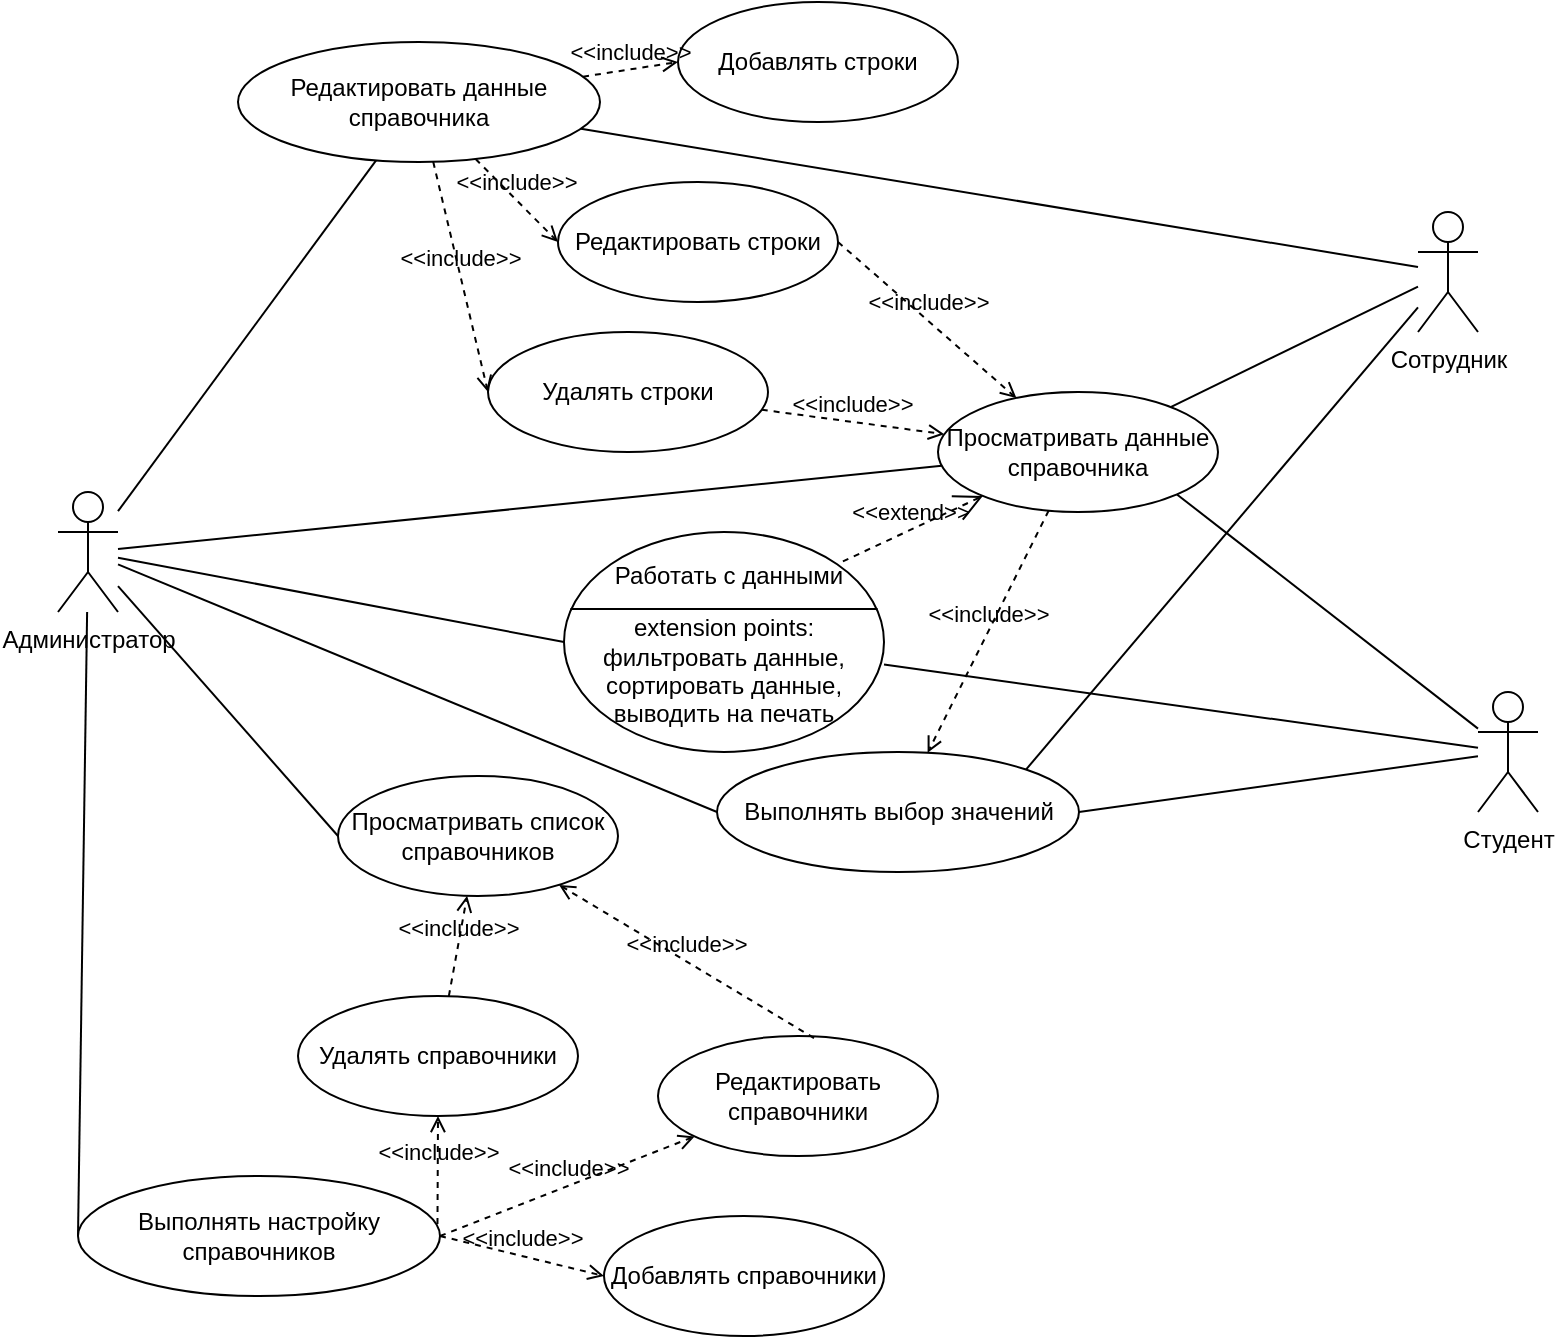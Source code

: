 <mxfile version="14.8.6" type="github">
  <diagram id="TTeWuGK_N1w3ZF10THAs" name="Use case">
    <mxGraphModel dx="1422" dy="762" grid="1" gridSize="10" guides="1" tooltips="1" connect="1" arrows="1" fold="1" page="1" pageScale="1" pageWidth="1169" pageHeight="827" math="0" shadow="0">
      <root>
        <mxCell id="0" />
        <mxCell id="1" parent="0" />
        <mxCell id="lbsJYyYk9HFuzPzp5g4X-4" style="edgeStyle=none;rounded=0;orthogonalLoop=1;jettySize=auto;html=1;endArrow=none;endFill=0;" parent="1" source="73fXxVTonlHXJbU47xhf-4" target="239sjALaaFQrel0IKYAk-21" edge="1">
          <mxGeometry relative="1" as="geometry" />
        </mxCell>
        <mxCell id="lbsJYyYk9HFuzPzp5g4X-7" style="edgeStyle=none;rounded=0;orthogonalLoop=1;jettySize=auto;html=1;endArrow=none;endFill=0;" parent="1" source="73fXxVTonlHXJbU47xhf-4" target="239sjALaaFQrel0IKYAk-14" edge="1">
          <mxGeometry relative="1" as="geometry">
            <mxPoint x="547" y="402" as="targetPoint" />
          </mxGeometry>
        </mxCell>
        <mxCell id="lbsJYyYk9HFuzPzp5g4X-10" style="edgeStyle=none;rounded=0;orthogonalLoop=1;jettySize=auto;html=1;entryX=0;entryY=0.5;entryDx=0;entryDy=0;endArrow=none;endFill=0;" parent="1" source="73fXxVTonlHXJbU47xhf-4" target="239sjALaaFQrel0IKYAk-28" edge="1">
          <mxGeometry relative="1" as="geometry" />
        </mxCell>
        <mxCell id="lbsJYyYk9HFuzPzp5g4X-13" style="edgeStyle=none;rounded=0;orthogonalLoop=1;jettySize=auto;html=1;entryX=0;entryY=0.5;entryDx=0;entryDy=0;endArrow=none;endFill=0;" parent="1" source="73fXxVTonlHXJbU47xhf-4" target="239sjALaaFQrel0IKYAk-22" edge="1">
          <mxGeometry relative="1" as="geometry" />
        </mxCell>
        <mxCell id="QkYgONmGkyxHSKUiv4nv-6" style="edgeStyle=none;rounded=0;orthogonalLoop=1;jettySize=auto;html=1;entryX=0;entryY=0.5;entryDx=0;entryDy=0;entryPerimeter=0;endArrow=none;endFill=0;" parent="1" source="73fXxVTonlHXJbU47xhf-4" target="F7JAFic4piHahB9865ey-1" edge="1">
          <mxGeometry relative="1" as="geometry" />
        </mxCell>
        <mxCell id="73fXxVTonlHXJbU47xhf-4" value="Администратор" style="shape=umlActor;verticalLabelPosition=bottom;verticalAlign=top;html=1;" parent="1" vertex="1">
          <mxGeometry x="230" y="298" width="30" height="60" as="geometry" />
        </mxCell>
        <mxCell id="QkYgONmGkyxHSKUiv4nv-23" style="edgeStyle=none;rounded=0;orthogonalLoop=1;jettySize=auto;html=1;endArrow=none;endFill=0;" parent="1" source="239sjALaaFQrel0IKYAk-14" target="QkYgONmGkyxHSKUiv4nv-13" edge="1">
          <mxGeometry relative="1" as="geometry" />
        </mxCell>
        <mxCell id="239sjALaaFQrel0IKYAk-14" value="Просматривать данные справочника" style="ellipse;whiteSpace=wrap;html=1;" parent="1" vertex="1">
          <mxGeometry x="670" y="248" width="140" height="60" as="geometry" />
        </mxCell>
        <mxCell id="QkYgONmGkyxHSKUiv4nv-26" style="edgeStyle=none;rounded=0;orthogonalLoop=1;jettySize=auto;html=1;endArrow=none;endFill=0;" parent="1" source="239sjALaaFQrel0IKYAk-21" target="QkYgONmGkyxHSKUiv4nv-13" edge="1">
          <mxGeometry relative="1" as="geometry" />
        </mxCell>
        <mxCell id="239sjALaaFQrel0IKYAk-21" value="Редактировать данные справочника" style="ellipse;whiteSpace=wrap;html=1;" parent="1" vertex="1">
          <mxGeometry x="320" y="73" width="181" height="60" as="geometry" />
        </mxCell>
        <mxCell id="QkYgONmGkyxHSKUiv4nv-24" style="edgeStyle=none;rounded=0;orthogonalLoop=1;jettySize=auto;html=1;endArrow=none;endFill=0;exitX=1;exitY=0;exitDx=0;exitDy=0;" parent="1" source="239sjALaaFQrel0IKYAk-22" target="QkYgONmGkyxHSKUiv4nv-13" edge="1">
          <mxGeometry relative="1" as="geometry" />
        </mxCell>
        <mxCell id="239sjALaaFQrel0IKYAk-22" value="Выполнять выбор значений" style="ellipse;whiteSpace=wrap;html=1;" parent="1" vertex="1">
          <mxGeometry x="559.5" y="428" width="181" height="60" as="geometry" />
        </mxCell>
        <mxCell id="239sjALaaFQrel0IKYAk-28" value="Выполнять настройку справочников" style="ellipse;whiteSpace=wrap;html=1;" parent="1" vertex="1">
          <mxGeometry x="240" y="640" width="181" height="60" as="geometry" />
        </mxCell>
        <mxCell id="tiU-eMrbcyaUTcWXrpwR-1" value="Удалять справочники" style="ellipse;whiteSpace=wrap;html=1;" parent="1" vertex="1">
          <mxGeometry x="350" y="550" width="140" height="60" as="geometry" />
        </mxCell>
        <mxCell id="tiU-eMrbcyaUTcWXrpwR-2" value="Редактировать справочники" style="ellipse;whiteSpace=wrap;html=1;" parent="1" vertex="1">
          <mxGeometry x="530" y="570" width="140" height="60" as="geometry" />
        </mxCell>
        <mxCell id="tiU-eMrbcyaUTcWXrpwR-3" value="Добавлять справочники" style="ellipse;whiteSpace=wrap;html=1;" parent="1" vertex="1">
          <mxGeometry x="503" y="660" width="140" height="60" as="geometry" />
        </mxCell>
        <mxCell id="tiU-eMrbcyaUTcWXrpwR-4" value="&amp;lt;&amp;lt;include&amp;gt;&amp;gt;" style="edgeStyle=none;html=1;endArrow=open;verticalAlign=bottom;dashed=1;labelBackgroundColor=none;exitX=0.993;exitY=0.4;exitDx=0;exitDy=0;exitPerimeter=0;" parent="1" source="239sjALaaFQrel0IKYAk-28" target="tiU-eMrbcyaUTcWXrpwR-1" edge="1">
          <mxGeometry width="160" relative="1" as="geometry">
            <mxPoint x="321" y="644.5" as="sourcePoint" />
            <mxPoint x="421" y="645" as="targetPoint" />
          </mxGeometry>
        </mxCell>
        <mxCell id="tiU-eMrbcyaUTcWXrpwR-5" value="&amp;lt;&amp;lt;include&amp;gt;&amp;gt;" style="edgeStyle=none;html=1;endArrow=open;verticalAlign=bottom;dashed=1;labelBackgroundColor=none;exitX=1;exitY=0.5;exitDx=0;exitDy=0;" parent="1" source="239sjALaaFQrel0IKYAk-28" target="tiU-eMrbcyaUTcWXrpwR-2" edge="1">
          <mxGeometry width="160" relative="1" as="geometry">
            <mxPoint x="369.02" y="717" as="sourcePoint" />
            <mxPoint x="431" y="655" as="targetPoint" />
          </mxGeometry>
        </mxCell>
        <mxCell id="tiU-eMrbcyaUTcWXrpwR-6" value="&amp;lt;&amp;lt;include&amp;gt;&amp;gt;" style="edgeStyle=none;html=1;endArrow=open;verticalAlign=bottom;dashed=1;labelBackgroundColor=none;exitX=1;exitY=0.5;exitDx=0;exitDy=0;entryX=0;entryY=0.5;entryDx=0;entryDy=0;" parent="1" source="239sjALaaFQrel0IKYAk-28" target="tiU-eMrbcyaUTcWXrpwR-3" edge="1">
          <mxGeometry width="160" relative="1" as="geometry">
            <mxPoint x="379.02" y="727" as="sourcePoint" />
            <mxPoint x="441" y="665" as="targetPoint" />
          </mxGeometry>
        </mxCell>
        <mxCell id="tiU-eMrbcyaUTcWXrpwR-14" value="Добавлять строки" style="ellipse;whiteSpace=wrap;html=1;" parent="1" vertex="1">
          <mxGeometry x="540" y="53" width="140" height="60" as="geometry" />
        </mxCell>
        <mxCell id="tiU-eMrbcyaUTcWXrpwR-15" value="Редактировать строки" style="ellipse;whiteSpace=wrap;html=1;" parent="1" vertex="1">
          <mxGeometry x="480" y="143" width="140" height="60" as="geometry" />
        </mxCell>
        <mxCell id="tiU-eMrbcyaUTcWXrpwR-16" value="Удалять строки" style="ellipse;whiteSpace=wrap;html=1;" parent="1" vertex="1">
          <mxGeometry x="445" y="218" width="140" height="60" as="geometry" />
        </mxCell>
        <mxCell id="tiU-eMrbcyaUTcWXrpwR-17" value="&amp;lt;&amp;lt;include&amp;gt;&amp;gt;" style="edgeStyle=none;html=1;endArrow=open;verticalAlign=bottom;dashed=1;labelBackgroundColor=none;entryX=0;entryY=0.5;entryDx=0;entryDy=0;" parent="1" source="239sjALaaFQrel0IKYAk-21" target="tiU-eMrbcyaUTcWXrpwR-14" edge="1">
          <mxGeometry width="160" relative="1" as="geometry">
            <mxPoint x="421.003" y="166" as="sourcePoint" />
            <mxPoint x="461" y="84" as="targetPoint" />
          </mxGeometry>
        </mxCell>
        <mxCell id="tiU-eMrbcyaUTcWXrpwR-18" value="&amp;lt;&amp;lt;include&amp;gt;&amp;gt;" style="edgeStyle=none;html=1;endArrow=open;verticalAlign=bottom;dashed=1;labelBackgroundColor=none;entryX=0;entryY=0.5;entryDx=0;entryDy=0;" parent="1" source="239sjALaaFQrel0IKYAk-21" target="tiU-eMrbcyaUTcWXrpwR-15" edge="1">
          <mxGeometry width="160" relative="1" as="geometry">
            <mxPoint x="431" y="177" as="sourcePoint" />
            <mxPoint x="523" y="110" as="targetPoint" />
          </mxGeometry>
        </mxCell>
        <mxCell id="tiU-eMrbcyaUTcWXrpwR-19" value="&amp;lt;&amp;lt;include&amp;gt;&amp;gt;" style="edgeStyle=none;html=1;endArrow=open;verticalAlign=bottom;dashed=1;labelBackgroundColor=none;entryX=0;entryY=0.5;entryDx=0;entryDy=0;" parent="1" source="239sjALaaFQrel0IKYAk-21" target="tiU-eMrbcyaUTcWXrpwR-16" edge="1">
          <mxGeometry width="160" relative="1" as="geometry">
            <mxPoint x="431" y="177" as="sourcePoint" />
            <mxPoint x="523" y="177" as="targetPoint" />
          </mxGeometry>
        </mxCell>
        <mxCell id="RRmE0LWY4npRgeWDQ9EZ-1" value="&amp;lt;&amp;lt;include&amp;gt;&amp;gt;" style="edgeStyle=none;html=1;endArrow=open;verticalAlign=bottom;dashed=1;labelBackgroundColor=none;" parent="1" source="tiU-eMrbcyaUTcWXrpwR-16" target="239sjALaaFQrel0IKYAk-14" edge="1">
          <mxGeometry width="160" relative="1" as="geometry">
            <mxPoint x="640" y="208" as="sourcePoint" />
            <mxPoint x="732" y="247" as="targetPoint" />
          </mxGeometry>
        </mxCell>
        <mxCell id="qiryv4jLSrNzw0m8RsOZ-1" value="&amp;lt;&amp;lt;include&amp;gt;&amp;gt;" style="edgeStyle=none;html=1;endArrow=open;verticalAlign=bottom;dashed=1;labelBackgroundColor=none;exitX=1;exitY=0.5;exitDx=0;exitDy=0;" parent="1" source="tiU-eMrbcyaUTcWXrpwR-15" target="239sjALaaFQrel0IKYAk-14" edge="1">
          <mxGeometry width="160" relative="1" as="geometry">
            <mxPoint x="714.472" y="127.857" as="sourcePoint" />
            <mxPoint x="785.529" y="204.139" as="targetPoint" />
          </mxGeometry>
        </mxCell>
        <mxCell id="QkYgONmGkyxHSKUiv4nv-22" style="edgeStyle=none;rounded=0;orthogonalLoop=1;jettySize=auto;html=1;endArrow=none;endFill=0;" parent="1" source="F7JAFic4piHahB9865ey-1" target="QkYgONmGkyxHSKUiv4nv-14" edge="1">
          <mxGeometry relative="1" as="geometry" />
        </mxCell>
        <mxCell id="F7JAFic4piHahB9865ey-1" value="&lt;br&gt;&lt;br&gt;extension points:&lt;br&gt;фильтровать данные, сортировать данные,&lt;br&gt;выводить на печать" style="html=1;shape=mxgraph.sysml.useCaseExtPt;whiteSpace=wrap;align=center;" parent="1" vertex="1">
          <mxGeometry x="483" y="318" width="160" height="110" as="geometry" />
        </mxCell>
        <mxCell id="F7JAFic4piHahB9865ey-2" value="&lt;span style=&quot;font-weight: 400&quot;&gt;Работать с данными&lt;/span&gt;" style="resizable=0;html=1;verticalAlign=middle;align=center;labelBackgroundColor=none;fontStyle=1;" parent="F7JAFic4piHahB9865ey-1" connectable="0" vertex="1">
          <mxGeometry x="80" y="23.375" as="geometry">
            <mxPoint x="2" y="-2" as="offset" />
          </mxGeometry>
        </mxCell>
        <mxCell id="QkYgONmGkyxHSKUiv4nv-1" value="&amp;lt;&amp;lt;extend&amp;gt;&amp;gt;" style="edgeStyle=none;html=1;startArrow=open;endArrow=none;startSize=12;verticalAlign=bottom;dashed=1;labelBackgroundColor=none;entryX=0.855;entryY=0.145;entryDx=0;entryDy=0;entryPerimeter=0;" parent="1" source="239sjALaaFQrel0IKYAk-14" target="F7JAFic4piHahB9865ey-1" edge="1">
          <mxGeometry width="160" relative="1" as="geometry">
            <mxPoint x="670" y="350" as="sourcePoint" />
            <mxPoint x="627" y="263" as="targetPoint" />
          </mxGeometry>
        </mxCell>
        <mxCell id="QkYgONmGkyxHSKUiv4nv-7" value="&amp;lt;&amp;lt;include&amp;gt;&amp;gt;" style="edgeStyle=none;html=1;endArrow=open;verticalAlign=bottom;dashed=1;labelBackgroundColor=none;" parent="1" source="239sjALaaFQrel0IKYAk-14" target="239sjALaaFQrel0IKYAk-22" edge="1">
          <mxGeometry width="160" relative="1" as="geometry">
            <mxPoint x="779.998" y="398.001" as="sourcePoint" />
            <mxPoint x="861.914" y="475.409" as="targetPoint" />
          </mxGeometry>
        </mxCell>
        <mxCell id="QkYgONmGkyxHSKUiv4nv-8" value="Просматривать список справочников" style="ellipse;whiteSpace=wrap;html=1;" parent="1" vertex="1">
          <mxGeometry x="370" y="440" width="140" height="60" as="geometry" />
        </mxCell>
        <mxCell id="QkYgONmGkyxHSKUiv4nv-9" style="edgeStyle=none;rounded=0;orthogonalLoop=1;jettySize=auto;html=1;endArrow=none;endFill=0;entryX=0;entryY=0.5;entryDx=0;entryDy=0;" parent="1" source="73fXxVTonlHXJbU47xhf-4" target="QkYgONmGkyxHSKUiv4nv-8" edge="1">
          <mxGeometry relative="1" as="geometry">
            <mxPoint x="330" y="288" as="sourcePoint" />
            <mxPoint x="569.5" y="468" as="targetPoint" />
          </mxGeometry>
        </mxCell>
        <mxCell id="QkYgONmGkyxHSKUiv4nv-10" value="&amp;lt;&amp;lt;include&amp;gt;&amp;gt;" style="edgeStyle=none;html=1;endArrow=open;verticalAlign=bottom;dashed=1;labelBackgroundColor=none;" parent="1" source="tiU-eMrbcyaUTcWXrpwR-1" target="QkYgONmGkyxHSKUiv4nv-8" edge="1">
          <mxGeometry width="160" relative="1" as="geometry">
            <mxPoint x="870.533" y="518.004" as="sourcePoint" />
            <mxPoint x="809.998" y="639.074" as="targetPoint" />
          </mxGeometry>
        </mxCell>
        <mxCell id="QkYgONmGkyxHSKUiv4nv-11" value="&amp;lt;&amp;lt;include&amp;gt;&amp;gt;" style="edgeStyle=none;html=1;endArrow=open;verticalAlign=bottom;dashed=1;labelBackgroundColor=none;exitX=0.557;exitY=0.017;exitDx=0;exitDy=0;exitPerimeter=0;" parent="1" source="tiU-eMrbcyaUTcWXrpwR-2" target="QkYgONmGkyxHSKUiv4nv-8" edge="1">
          <mxGeometry width="160" relative="1" as="geometry">
            <mxPoint x="576.215" y="628.148" as="sourcePoint" />
            <mxPoint x="660" y="575" as="targetPoint" />
          </mxGeometry>
        </mxCell>
        <mxCell id="QkYgONmGkyxHSKUiv4nv-13" value="Сотрудник" style="shape=umlActor;verticalLabelPosition=bottom;verticalAlign=top;html=1;" parent="1" vertex="1">
          <mxGeometry x="910" y="158" width="30" height="60" as="geometry" />
        </mxCell>
        <mxCell id="QkYgONmGkyxHSKUiv4nv-15" style="edgeStyle=none;rounded=0;orthogonalLoop=1;jettySize=auto;html=1;endArrow=none;endFill=0;entryX=1;entryY=1;entryDx=0;entryDy=0;" parent="1" source="QkYgONmGkyxHSKUiv4nv-14" target="239sjALaaFQrel0IKYAk-14" edge="1">
          <mxGeometry relative="1" as="geometry" />
        </mxCell>
        <mxCell id="QkYgONmGkyxHSKUiv4nv-16" style="edgeStyle=none;rounded=0;orthogonalLoop=1;jettySize=auto;html=1;endArrow=none;endFill=0;entryX=1;entryY=0.5;entryDx=0;entryDy=0;" parent="1" source="QkYgONmGkyxHSKUiv4nv-14" target="239sjALaaFQrel0IKYAk-22" edge="1">
          <mxGeometry relative="1" as="geometry" />
        </mxCell>
        <mxCell id="QkYgONmGkyxHSKUiv4nv-14" value="Студент" style="shape=umlActor;verticalLabelPosition=bottom;verticalAlign=top;html=1;" parent="1" vertex="1">
          <mxGeometry x="940" y="398" width="30" height="60" as="geometry" />
        </mxCell>
      </root>
    </mxGraphModel>
  </diagram>
</mxfile>
